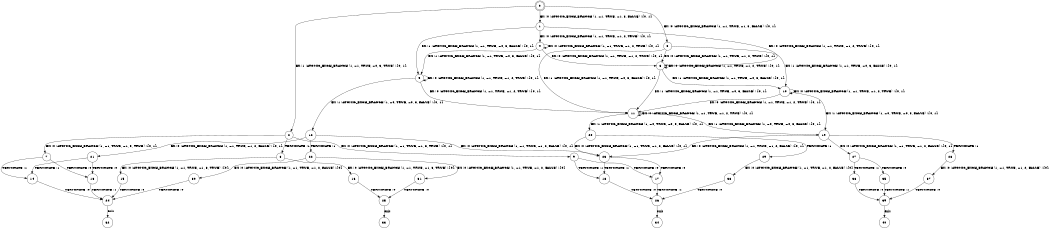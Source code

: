 digraph BCG {
size = "7, 10.5";
center = TRUE;
node [shape = circle];
0 [peripheries = 2];
0 -> 1 [label = "EX !0 !ATOMIC_EXCH_BRANCH (1, +1, TRUE, +1, 3, FALSE) !{0, 1}"];
0 -> 2 [label = "EX !1 !ATOMIC_EXCH_BRANCH (1, +1, TRUE, +0, 3, TRUE) !{0, 1}"];
0 -> 3 [label = "EX !0 !ATOMIC_EXCH_BRANCH (1, +1, TRUE, +1, 3, FALSE) !{0, 1}"];
1 -> 4 [label = "EX !0 !ATOMIC_EXCH_BRANCH (1, +1, TRUE, +1, 2, TRUE) !{0, 1}"];
1 -> 5 [label = "EX !1 !ATOMIC_EXCH_BRANCH (1, +1, TRUE, +0, 3, FALSE) !{0, 1}"];
1 -> 6 [label = "EX !0 !ATOMIC_EXCH_BRANCH (1, +1, TRUE, +1, 2, TRUE) !{0, 1}"];
2 -> 7 [label = "EX !0 !ATOMIC_EXCH_BRANCH (1, +1, TRUE, +1, 3, TRUE) !{0, 1}"];
2 -> 8 [label = "TERMINATE !1"];
2 -> 9 [label = "EX !0 !ATOMIC_EXCH_BRANCH (1, +1, TRUE, +1, 3, TRUE) !{0, 1}"];
3 -> 10 [label = "EX !1 !ATOMIC_EXCH_BRANCH (1, +1, TRUE, +0, 3, FALSE) !{0, 1}"];
3 -> 6 [label = "EX !0 !ATOMIC_EXCH_BRANCH (1, +1, TRUE, +1, 2, TRUE) !{0, 1}"];
3 -> 11 [label = "EX !1 !ATOMIC_EXCH_BRANCH (1, +1, TRUE, +0, 3, FALSE) !{0, 1}"];
4 -> 4 [label = "EX !0 !ATOMIC_EXCH_BRANCH (1, +1, TRUE, +1, 2, TRUE) !{0, 1}"];
4 -> 5 [label = "EX !1 !ATOMIC_EXCH_BRANCH (1, +1, TRUE, +0, 3, FALSE) !{0, 1}"];
4 -> 6 [label = "EX !0 !ATOMIC_EXCH_BRANCH (1, +1, TRUE, +1, 2, TRUE) !{0, 1}"];
5 -> 5 [label = "EX !0 !ATOMIC_EXCH_BRANCH (1, +1, TRUE, +1, 2, TRUE) !{0, 1}"];
5 -> 12 [label = "EX !1 !ATOMIC_EXCH_BRANCH (1, +0, TRUE, +0, 3, FALSE) !{0, 1}"];
5 -> 11 [label = "EX !0 !ATOMIC_EXCH_BRANCH (1, +1, TRUE, +1, 2, TRUE) !{0, 1}"];
6 -> 10 [label = "EX !1 !ATOMIC_EXCH_BRANCH (1, +1, TRUE, +0, 3, FALSE) !{0, 1}"];
6 -> 6 [label = "EX !0 !ATOMIC_EXCH_BRANCH (1, +1, TRUE, +1, 2, TRUE) !{0, 1}"];
6 -> 11 [label = "EX !1 !ATOMIC_EXCH_BRANCH (1, +1, TRUE, +0, 3, FALSE) !{0, 1}"];
7 -> 13 [label = "TERMINATE !0"];
7 -> 14 [label = "TERMINATE !1"];
8 -> 15 [label = "EX !0 !ATOMIC_EXCH_BRANCH (1, +1, TRUE, +1, 3, TRUE) !{0}"];
8 -> 16 [label = "EX !0 !ATOMIC_EXCH_BRANCH (1, +1, TRUE, +1, 3, TRUE) !{0}"];
9 -> 17 [label = "TERMINATE !0"];
9 -> 18 [label = "TERMINATE !1"];
10 -> 10 [label = "EX !0 !ATOMIC_EXCH_BRANCH (1, +1, TRUE, +1, 2, TRUE) !{0, 1}"];
10 -> 19 [label = "EX !1 !ATOMIC_EXCH_BRANCH (1, +0, TRUE, +0, 3, FALSE) !{0, 1}"];
10 -> 11 [label = "EX !0 !ATOMIC_EXCH_BRANCH (1, +1, TRUE, +1, 2, TRUE) !{0, 1}"];
11 -> 19 [label = "EX !1 !ATOMIC_EXCH_BRANCH (1, +0, TRUE, +0, 3, FALSE) !{0, 1}"];
11 -> 11 [label = "EX !0 !ATOMIC_EXCH_BRANCH (1, +1, TRUE, +1, 2, TRUE) !{0, 1}"];
11 -> 20 [label = "EX !1 !ATOMIC_EXCH_BRANCH (1, +0, TRUE, +0, 3, FALSE) !{0, 1}"];
12 -> 21 [label = "EX !0 !ATOMIC_EXCH_BRANCH (1, +1, TRUE, +1, 2, FALSE) !{0, 1}"];
12 -> 22 [label = "TERMINATE !1"];
12 -> 23 [label = "EX !0 !ATOMIC_EXCH_BRANCH (1, +1, TRUE, +1, 2, FALSE) !{0, 1}"];
13 -> 24 [label = "TERMINATE !1"];
14 -> 24 [label = "TERMINATE !0"];
15 -> 24 [label = "TERMINATE !0"];
16 -> 25 [label = "TERMINATE !0"];
17 -> 26 [label = "TERMINATE !1"];
18 -> 26 [label = "TERMINATE !0"];
19 -> 27 [label = "EX !0 !ATOMIC_EXCH_BRANCH (1, +1, TRUE, +1, 2, FALSE) !{0, 1}"];
19 -> 28 [label = "TERMINATE !1"];
19 -> 23 [label = "EX !0 !ATOMIC_EXCH_BRANCH (1, +1, TRUE, +1, 2, FALSE) !{0, 1}"];
20 -> 23 [label = "EX !0 !ATOMIC_EXCH_BRANCH (1, +1, TRUE, +1, 2, FALSE) !{0, 1}"];
20 -> 29 [label = "TERMINATE !1"];
21 -> 13 [label = "TERMINATE !0"];
21 -> 14 [label = "TERMINATE !1"];
22 -> 30 [label = "EX !0 !ATOMIC_EXCH_BRANCH (1, +1, TRUE, +1, 2, FALSE) !{0}"];
22 -> 31 [label = "EX !0 !ATOMIC_EXCH_BRANCH (1, +1, TRUE, +1, 2, FALSE) !{0}"];
23 -> 17 [label = "TERMINATE !0"];
23 -> 18 [label = "TERMINATE !1"];
24 -> 32 [label = "exit"];
25 -> 33 [label = "exit"];
26 -> 34 [label = "exit"];
27 -> 35 [label = "TERMINATE !0"];
27 -> 36 [label = "TERMINATE !1"];
28 -> 37 [label = "EX !0 !ATOMIC_EXCH_BRANCH (1, +1, TRUE, +1, 2, FALSE) !{0}"];
29 -> 38 [label = "EX !0 !ATOMIC_EXCH_BRANCH (1, +1, TRUE, +1, 2, FALSE) !{0}"];
30 -> 24 [label = "TERMINATE !0"];
31 -> 25 [label = "TERMINATE !0"];
35 -> 39 [label = "TERMINATE !1"];
36 -> 39 [label = "TERMINATE !0"];
37 -> 39 [label = "TERMINATE !0"];
38 -> 26 [label = "TERMINATE !0"];
39 -> 40 [label = "exit"];
}
